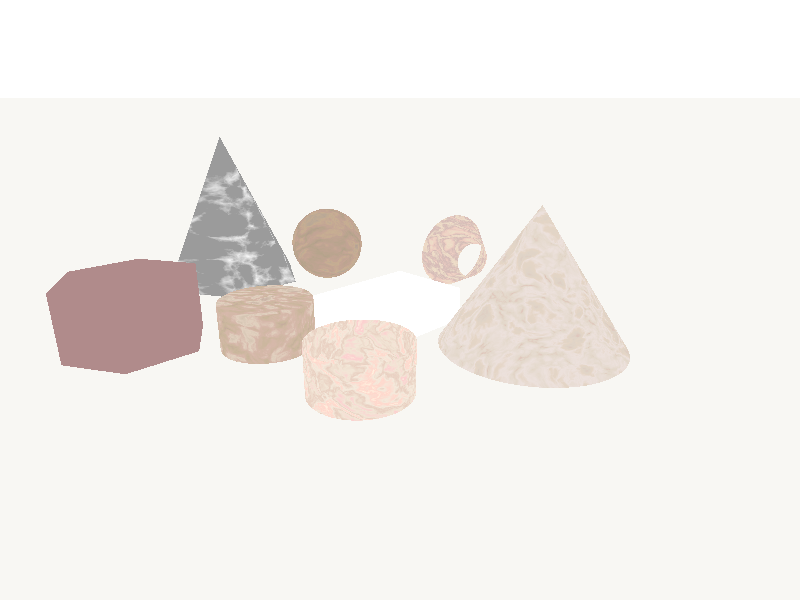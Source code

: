 //EXAMPLE OF VARIOUS SHAPES
#include "colors.inc"
#include "woods.inc"
#include "stones.inc"
#include "metals.inc"
#include "golds.inc"
#include "glass.inc"

//Place the camera
camera {
  sky <0,0,1>          //Don't change this
  direction <-1,0,0>   //Don't change this  
  location  <10,10,5>  //Change this to move the camera to a different point
  look_at   <0,0,0>    //Change this to point the camera at a different point
  right <-4/3,0,0>     //Don't change this
  angle 70             //Change this angle to see more or less of the scene
}

//Place a light
light_source {
  <10,-4,10>    //Change this if you want to put the light at a different point
  color White*2        //Multiplying by 2 doubles the brightness
}

//Set a background color
background { color White }

//Create a "floor"
plane {
  <0,0,-1>, 0.0001
  texture { T_Silver_3A }  //You can change this texture if you want
}

//Box (rectangular prism) that extends between the 2 specified opposite points
box { <0,0,0> , <3,2,.8> texture {T_Stone8} }

//Sphere with specified center point and radius
sphere { <0,-3,1> , 1 texture {T_Stone1} }

//Cone with specified center and radius of each end
cone { <0,4,0> , 2 , <0,4,3> , 0 texture {T_Stone2} }

//Cone with end caps removed
cone { <-2,0,1> , 1 , <-3,0,1/2> , 1/2  open texture {T_Stone3} }

//Cylinder with specified centers of each end and radius
cylinder { <4,0,0>, <4,0,1>, 1 texture {T_Stone4} }

//Cylinder with end caps removed
cylinder { <4,3,0>, <4,3,1>, 1 open texture {T_Stone5} }

//Pyramid	
//Define the coordinates of the vertices
//In this case the points are the vertices of a regular hexagon and an apex
#declare p1 = <1,0,0>;
#declare p2 = <1/2,sqrt(3)/2,0>;
#declare p3 = <-1/2,sqrt(3)/2,0>;
#declare p4 = <-1,0,0>;
#declare p5 = <-1/2,-sqrt(3)/2,0>;
#declare p6 = <1/2,-sqrt(3)/2,0>;
#declare p7 = <0,0,2>;
//List the faces
//In each case the first number is one plus the number of vertices on the face
//List the points IN ORDER around the face, repeating the first point at the end
union{
polygon { 7, p1, p2, p3, p4, p5, p6, p1 } //This is the bottom
polygon { 4, p1, p2, p7, p1 } //This is one of the triangular sides
polygon { 4, p2, p3, p7, p2 }
polygon { 4, p3, p4, p7, p3 }
polygon { 4, p4, p5, p7, p4 }
polygon { 4, p5, p6, p7, p5 }
polygon { 4, p6, p1, p7, p6 }
texture {T_Stone6}
scale <2,2,2> //This doubles the size in every direction
translate <2,-5,0> //This translates it to a different location
}

//Prism	
//Define the coordinates of the vertices
//In this case the points are the vertices of two regular hexagons--
//one lower, and one upper
//You could also just type in decimal approximations
#declare p1 = <1,0,0>;
#declare p2 = <1/2,sqrt(3)/2,0>;
#declare p3 = <-1/2,sqrt(3)/2,0>;
#declare p4 = <-1,0,0>;
#declare p5 = <-1/2,-sqrt(3)/2,0>;
#declare p6 = <1/2,-sqrt(3)/2,0>;
#declare p7 = <1,0,1>;
#declare p8 = <1/2,sqrt(3)/2,1>;
#declare p9 = <-1/2,sqrt(3)/2,1>;
#declare p10 = <-1,0,1>;
#declare p11 = <-1/2,-sqrt(3)/2,1>;
#declare p12 = <1/2,-sqrt(3)/2,1>;
//List the faces
//In each case the first number is one plus the number of vertices on the face
//List the points IN ORDER around the face, repeating the first point at the end
union{
polygon { 7, p1, p2, p3, p4, p5, p6, p1 } //This is the bottom
polygon { 7, p7, p8, p9, p10, p11, p12, p7 } //This is the top
polygon { 5, p1, p2, p8, p7, p1 } //This is one of the rectangular sides
polygon { 5, p2, p3, p9, p8, p2 }
polygon { 5, p3, p4, p10, p9, p3 }
polygon { 5, p4, p5, p11, p10, p4 }
polygon { 5, p5, p6, p12, p11, p5 }
polygon { 5, p6, p1, p7, p12, p6 }
texture {T_Stone7}
scale <3/2,3/2,3/2> //This scales the object by a factor of 3/2
translate <6,-2,0> //This translates it to a different location
}

